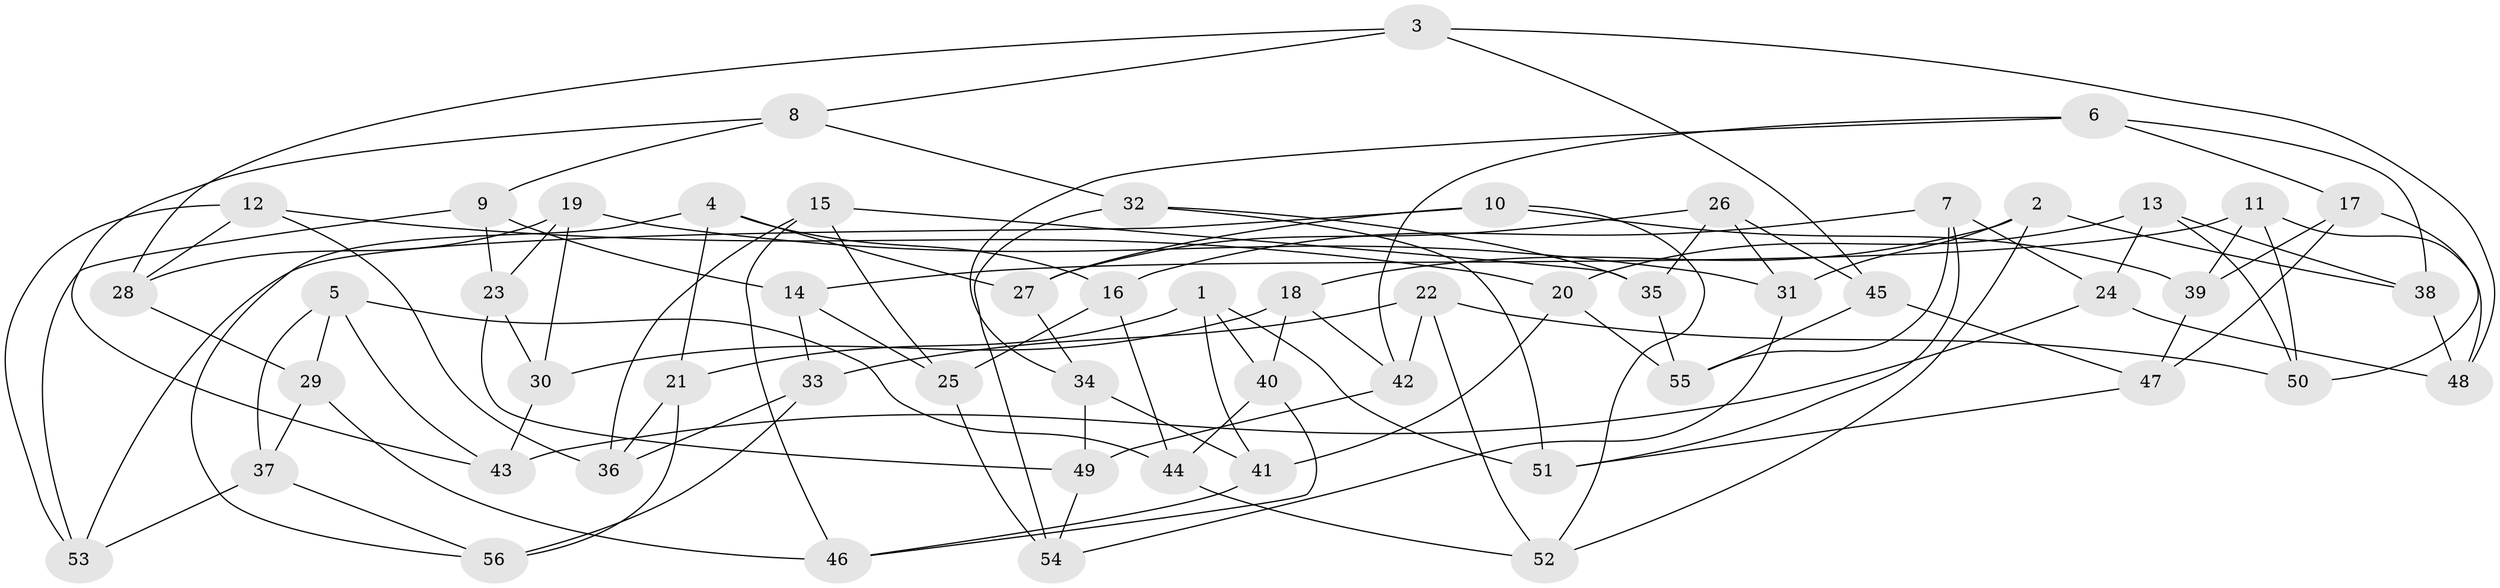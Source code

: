 // coarse degree distribution, {5: 0.22580645161290322, 6: 0.5806451612903226, 4: 0.16129032258064516, 3: 0.03225806451612903}
// Generated by graph-tools (version 1.1) at 2025/42/03/06/25 10:42:16]
// undirected, 56 vertices, 112 edges
graph export_dot {
graph [start="1"]
  node [color=gray90,style=filled];
  1;
  2;
  3;
  4;
  5;
  6;
  7;
  8;
  9;
  10;
  11;
  12;
  13;
  14;
  15;
  16;
  17;
  18;
  19;
  20;
  21;
  22;
  23;
  24;
  25;
  26;
  27;
  28;
  29;
  30;
  31;
  32;
  33;
  34;
  35;
  36;
  37;
  38;
  39;
  40;
  41;
  42;
  43;
  44;
  45;
  46;
  47;
  48;
  49;
  50;
  51;
  52;
  53;
  54;
  55;
  56;
  1 -- 41;
  1 -- 21;
  1 -- 51;
  1 -- 40;
  2 -- 18;
  2 -- 31;
  2 -- 52;
  2 -- 38;
  3 -- 8;
  3 -- 28;
  3 -- 45;
  3 -- 48;
  4 -- 27;
  4 -- 16;
  4 -- 56;
  4 -- 21;
  5 -- 37;
  5 -- 29;
  5 -- 44;
  5 -- 43;
  6 -- 38;
  6 -- 34;
  6 -- 17;
  6 -- 42;
  7 -- 55;
  7 -- 24;
  7 -- 51;
  7 -- 16;
  8 -- 43;
  8 -- 32;
  8 -- 9;
  9 -- 53;
  9 -- 14;
  9 -- 23;
  10 -- 52;
  10 -- 39;
  10 -- 27;
  10 -- 53;
  11 -- 48;
  11 -- 39;
  11 -- 14;
  11 -- 50;
  12 -- 53;
  12 -- 36;
  12 -- 28;
  12 -- 20;
  13 -- 24;
  13 -- 20;
  13 -- 50;
  13 -- 38;
  14 -- 33;
  14 -- 25;
  15 -- 35;
  15 -- 25;
  15 -- 36;
  15 -- 46;
  16 -- 25;
  16 -- 44;
  17 -- 50;
  17 -- 47;
  17 -- 39;
  18 -- 42;
  18 -- 40;
  18 -- 30;
  19 -- 28;
  19 -- 23;
  19 -- 31;
  19 -- 30;
  20 -- 41;
  20 -- 55;
  21 -- 56;
  21 -- 36;
  22 -- 50;
  22 -- 52;
  22 -- 33;
  22 -- 42;
  23 -- 49;
  23 -- 30;
  24 -- 48;
  24 -- 43;
  25 -- 54;
  26 -- 31;
  26 -- 27;
  26 -- 45;
  26 -- 35;
  27 -- 34;
  28 -- 29;
  29 -- 37;
  29 -- 46;
  30 -- 43;
  31 -- 54;
  32 -- 54;
  32 -- 35;
  32 -- 51;
  33 -- 56;
  33 -- 36;
  34 -- 41;
  34 -- 49;
  35 -- 55;
  37 -- 56;
  37 -- 53;
  38 -- 48;
  39 -- 47;
  40 -- 44;
  40 -- 46;
  41 -- 46;
  42 -- 49;
  44 -- 52;
  45 -- 55;
  45 -- 47;
  47 -- 51;
  49 -- 54;
}
